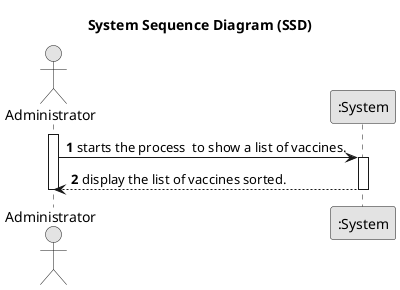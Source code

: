 @startuml
skinparam monochrome true
skinparam packageStyle rectangle
skinparam shadowing false

title System Sequence Diagram (SSD)

autonumber

actor Administrator
participant ":System" as System

activate Administrator
    Administrator -> System : starts the process  to show a list of vaccines.
    activate System
        System --> Administrator : display the list of vaccines sorted.
    deactivate System
deactivate Administrator

@enduml